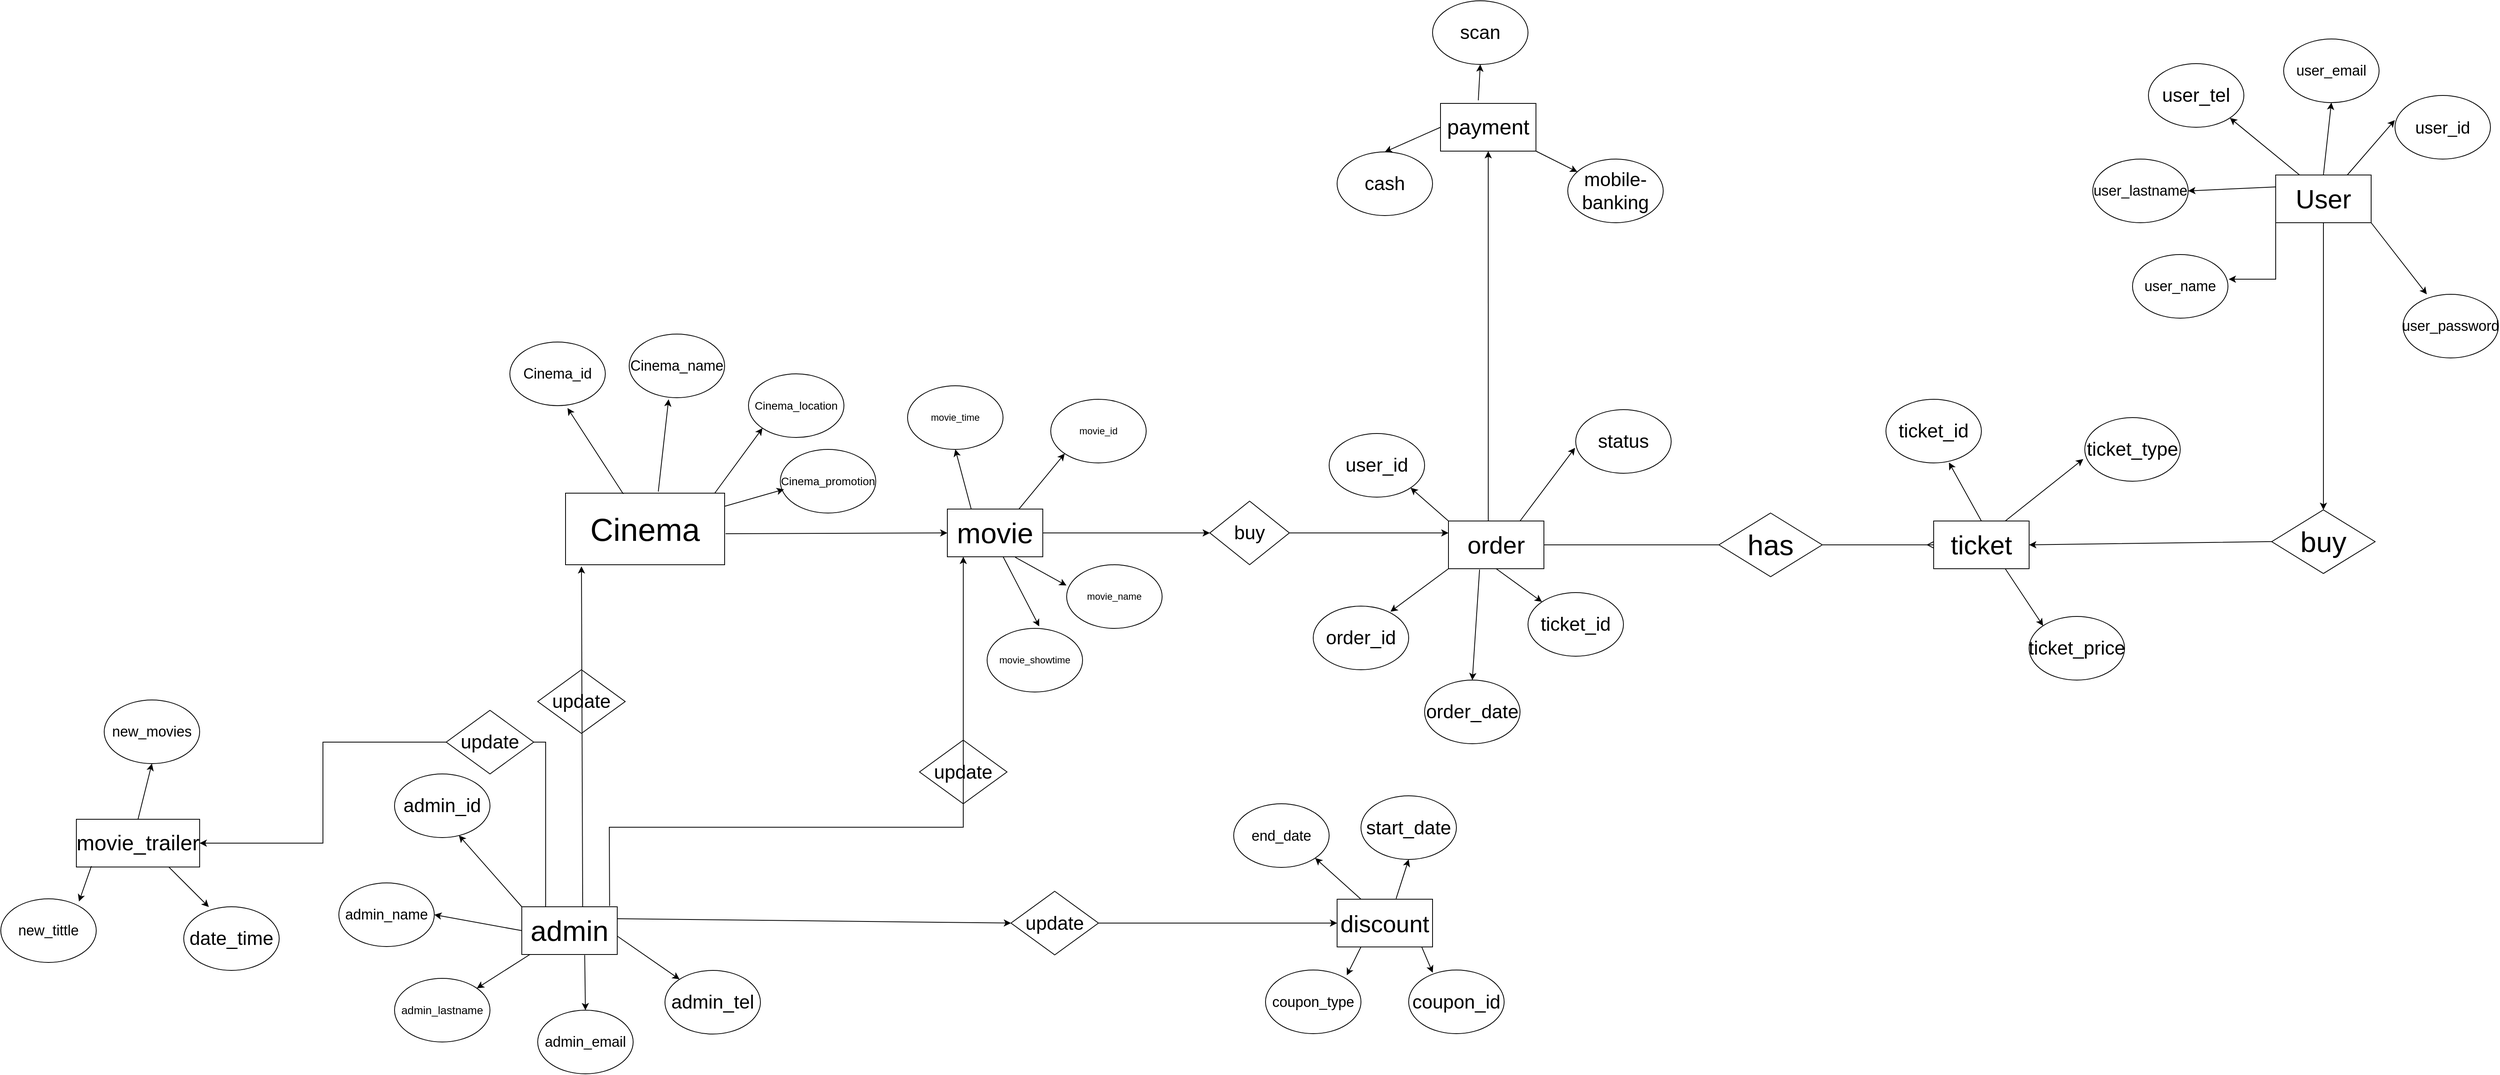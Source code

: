 <mxfile version="21.1.1" type="github">
  <diagram name="Page-1" id="Eb4JMOHM5LO05hsW5jEW">
    <mxGraphModel dx="3335" dy="1521" grid="1" gridSize="10" guides="1" tooltips="1" connect="1" arrows="1" fold="1" page="1" pageScale="1" pageWidth="1169" pageHeight="827" math="0" shadow="0">
      <root>
        <mxCell id="0" />
        <mxCell id="1" parent="0" />
        <mxCell id="aHzTUcXBhPAwV65jqaBN-1" value="&lt;font style=&quot;font-size: 40px;&quot;&gt;Cinema&lt;/font&gt;" style="rounded=0;whiteSpace=wrap;html=1;" parent="1" vertex="1">
          <mxGeometry x="-1290" y="300" width="200" height="90" as="geometry" />
        </mxCell>
        <mxCell id="aHzTUcXBhPAwV65jqaBN-5" value="&lt;font style=&quot;font-size: 14px;&quot;&gt;Cinema_location&lt;/font&gt;" style="ellipse;whiteSpace=wrap;html=1;" parent="1" vertex="1">
          <mxGeometry x="-1060" y="150" width="120" height="80" as="geometry" />
        </mxCell>
        <mxCell id="aHzTUcXBhPAwV65jqaBN-6" value="&lt;font style=&quot;font-size: 18px;&quot;&gt;Cinema_name&lt;/font&gt;" style="ellipse;whiteSpace=wrap;html=1;" parent="1" vertex="1">
          <mxGeometry x="-1210" y="100" width="120" height="80" as="geometry" />
        </mxCell>
        <mxCell id="aHzTUcXBhPAwV65jqaBN-7" value="&lt;font style=&quot;font-size: 18px;&quot;&gt;Cinema_id&lt;/font&gt;" style="ellipse;whiteSpace=wrap;html=1;" parent="1" vertex="1">
          <mxGeometry x="-1360" y="110" width="120" height="80" as="geometry" />
        </mxCell>
        <mxCell id="aHzTUcXBhPAwV65jqaBN-8" value="&lt;font style=&quot;font-size: 14px;&quot;&gt;Cinema_promotion&lt;/font&gt;" style="ellipse;whiteSpace=wrap;html=1;" parent="1" vertex="1">
          <mxGeometry x="-1020" y="245" width="120" height="80" as="geometry" />
        </mxCell>
        <mxCell id="aHzTUcXBhPAwV65jqaBN-13" value="" style="endArrow=classic;html=1;rounded=0;" parent="1" source="aHzTUcXBhPAwV65jqaBN-1" edge="1">
          <mxGeometry width="50" height="50" relative="1" as="geometry">
            <mxPoint x="-1230" y="330" as="sourcePoint" />
            <mxPoint x="-1015.456" y="295.27" as="targetPoint" />
          </mxGeometry>
        </mxCell>
        <mxCell id="aHzTUcXBhPAwV65jqaBN-14" value="" style="endArrow=classic;html=1;rounded=0;exitX=0.938;exitY=0;exitDx=0;exitDy=0;exitPerimeter=0;entryX=0;entryY=1;entryDx=0;entryDy=0;" parent="1" source="aHzTUcXBhPAwV65jqaBN-1" target="aHzTUcXBhPAwV65jqaBN-5" edge="1">
          <mxGeometry width="50" height="50" relative="1" as="geometry">
            <mxPoint x="-1080" y="327" as="sourcePoint" />
            <mxPoint x="-1005" y="306" as="targetPoint" />
          </mxGeometry>
        </mxCell>
        <mxCell id="aHzTUcXBhPAwV65jqaBN-15" value="" style="endArrow=classic;html=1;rounded=0;entryX=0.413;entryY=1.025;entryDx=0;entryDy=0;entryPerimeter=0;exitX=0.583;exitY=-0.022;exitDx=0;exitDy=0;exitPerimeter=0;" parent="1" source="aHzTUcXBhPAwV65jqaBN-1" target="aHzTUcXBhPAwV65jqaBN-6" edge="1">
          <mxGeometry width="50" height="50" relative="1" as="geometry">
            <mxPoint x="-1230" y="330" as="sourcePoint" />
            <mxPoint x="-1180" y="280" as="targetPoint" />
          </mxGeometry>
        </mxCell>
        <mxCell id="aHzTUcXBhPAwV65jqaBN-16" value="" style="endArrow=classic;html=1;rounded=0;entryX=0.604;entryY=1.038;entryDx=0;entryDy=0;entryPerimeter=0;exitX=0.363;exitY=0.011;exitDx=0;exitDy=0;exitPerimeter=0;" parent="1" source="aHzTUcXBhPAwV65jqaBN-1" target="aHzTUcXBhPAwV65jqaBN-7" edge="1">
          <mxGeometry width="50" height="50" relative="1" as="geometry">
            <mxPoint x="-1230" y="330" as="sourcePoint" />
            <mxPoint x="-1180" y="280" as="targetPoint" />
          </mxGeometry>
        </mxCell>
        <mxCell id="aHzTUcXBhPAwV65jqaBN-26" style="edgeStyle=orthogonalEdgeStyle;rounded=0;orthogonalLoop=1;jettySize=auto;html=1;exitX=0;exitY=1;exitDx=0;exitDy=0;entryX=1.008;entryY=0.387;entryDx=0;entryDy=0;entryPerimeter=0;" parent="1" source="aHzTUcXBhPAwV65jqaBN-17" target="aHzTUcXBhPAwV65jqaBN-20" edge="1">
          <mxGeometry relative="1" as="geometry" />
        </mxCell>
        <mxCell id="aHzTUcXBhPAwV65jqaBN-17" value="&lt;font style=&quot;font-size: 33px;&quot;&gt;User&lt;/font&gt;" style="whiteSpace=wrap;html=1;" parent="1" vertex="1">
          <mxGeometry x="860" y="-100" width="120" height="60" as="geometry" />
        </mxCell>
        <mxCell id="aHzTUcXBhPAwV65jqaBN-18" value="&lt;font style=&quot;font-size: 18px;&quot;&gt;user_password&lt;/font&gt;" style="ellipse;whiteSpace=wrap;html=1;" parent="1" vertex="1">
          <mxGeometry x="1020" y="50" width="120" height="80" as="geometry" />
        </mxCell>
        <mxCell id="aHzTUcXBhPAwV65jqaBN-19" value="&lt;font style=&quot;font-size: 18px;&quot;&gt;user_email&lt;/font&gt;" style="ellipse;whiteSpace=wrap;html=1;" parent="1" vertex="1">
          <mxGeometry x="870" y="-271" width="120" height="80" as="geometry" />
        </mxCell>
        <mxCell id="aHzTUcXBhPAwV65jqaBN-20" value="&lt;font style=&quot;font-size: 18px;&quot;&gt;user_name&lt;/font&gt;" style="ellipse;whiteSpace=wrap;html=1;" parent="1" vertex="1">
          <mxGeometry x="680" width="120" height="80" as="geometry" />
        </mxCell>
        <mxCell id="aHzTUcXBhPAwV65jqaBN-21" value="&lt;font style=&quot;font-size: 18px;&quot;&gt;user_lastname&lt;/font&gt;" style="ellipse;whiteSpace=wrap;html=1;" parent="1" vertex="1">
          <mxGeometry x="630" y="-120" width="120" height="80" as="geometry" />
        </mxCell>
        <mxCell id="aHzTUcXBhPAwV65jqaBN-22" value="&lt;font style=&quot;font-size: 24px;&quot;&gt;user_tel&lt;/font&gt;" style="ellipse;whiteSpace=wrap;html=1;" parent="1" vertex="1">
          <mxGeometry x="700" y="-240" width="120" height="80" as="geometry" />
        </mxCell>
        <mxCell id="aHzTUcXBhPAwV65jqaBN-23" value="&lt;font style=&quot;font-size: 21px;&quot;&gt;user_id&lt;/font&gt;" style="ellipse;whiteSpace=wrap;html=1;" parent="1" vertex="1">
          <mxGeometry x="1010" y="-200" width="120" height="80" as="geometry" />
        </mxCell>
        <mxCell id="aHzTUcXBhPAwV65jqaBN-24" value="" style="endArrow=classic;html=1;rounded=0;exitX=0.25;exitY=0;exitDx=0;exitDy=0;entryX=1;entryY=1;entryDx=0;entryDy=0;" parent="1" source="aHzTUcXBhPAwV65jqaBN-17" target="aHzTUcXBhPAwV65jqaBN-22" edge="1">
          <mxGeometry width="50" height="50" relative="1" as="geometry">
            <mxPoint x="1040" y="-10" as="sourcePoint" />
            <mxPoint x="1090" y="-60" as="targetPoint" />
          </mxGeometry>
        </mxCell>
        <mxCell id="aHzTUcXBhPAwV65jqaBN-25" value="" style="endArrow=classic;html=1;rounded=0;exitX=0;exitY=0.25;exitDx=0;exitDy=0;entryX=1;entryY=0.5;entryDx=0;entryDy=0;" parent="1" source="aHzTUcXBhPAwV65jqaBN-17" target="aHzTUcXBhPAwV65jqaBN-21" edge="1">
          <mxGeometry width="50" height="50" relative="1" as="geometry">
            <mxPoint x="1040" y="-10" as="sourcePoint" />
            <mxPoint x="1090" y="-60" as="targetPoint" />
          </mxGeometry>
        </mxCell>
        <mxCell id="aHzTUcXBhPAwV65jqaBN-28" value="" style="endArrow=classic;html=1;rounded=0;exitX=1;exitY=1;exitDx=0;exitDy=0;entryX=0.25;entryY=0;entryDx=0;entryDy=0;entryPerimeter=0;" parent="1" source="aHzTUcXBhPAwV65jqaBN-17" target="aHzTUcXBhPAwV65jqaBN-18" edge="1">
          <mxGeometry width="50" height="50" relative="1" as="geometry">
            <mxPoint x="1040" y="-10" as="sourcePoint" />
            <mxPoint x="1090" y="-60" as="targetPoint" />
          </mxGeometry>
        </mxCell>
        <mxCell id="aHzTUcXBhPAwV65jqaBN-29" value="" style="endArrow=classic;html=1;rounded=0;exitX=0.75;exitY=0;exitDx=0;exitDy=0;entryX=-0.002;entryY=0.387;entryDx=0;entryDy=0;entryPerimeter=0;" parent="1" source="aHzTUcXBhPAwV65jqaBN-17" target="aHzTUcXBhPAwV65jqaBN-23" edge="1">
          <mxGeometry width="50" height="50" relative="1" as="geometry">
            <mxPoint x="1040" y="-10" as="sourcePoint" />
            <mxPoint x="1090" y="-60" as="targetPoint" />
          </mxGeometry>
        </mxCell>
        <mxCell id="aHzTUcXBhPAwV65jqaBN-39" value="&lt;font style=&quot;font-size: 33px;&quot;&gt;ticket&lt;/font&gt;" style="whiteSpace=wrap;html=1;" parent="1" vertex="1">
          <mxGeometry x="430" y="335" width="120" height="60" as="geometry" />
        </mxCell>
        <mxCell id="aHzTUcXBhPAwV65jqaBN-40" value="&lt;font style=&quot;font-size: 24px;&quot;&gt;ticket_id&lt;/font&gt;" style="ellipse;whiteSpace=wrap;html=1;" parent="1" vertex="1">
          <mxGeometry x="370" y="182" width="120" height="80" as="geometry" />
        </mxCell>
        <mxCell id="aHzTUcXBhPAwV65jqaBN-41" value="&lt;font style=&quot;font-size: 24px;&quot;&gt;ticket_price&lt;/font&gt;" style="ellipse;whiteSpace=wrap;html=1;" parent="1" vertex="1">
          <mxGeometry x="550" y="455" width="120" height="80" as="geometry" />
        </mxCell>
        <mxCell id="aHzTUcXBhPAwV65jqaBN-42" value="&lt;font style=&quot;font-size: 24px;&quot;&gt;ticket_type&lt;/font&gt;" style="ellipse;whiteSpace=wrap;html=1;" parent="1" vertex="1">
          <mxGeometry x="620" y="205" width="120" height="80" as="geometry" />
        </mxCell>
        <mxCell id="aHzTUcXBhPAwV65jqaBN-44" value="" style="endArrow=classic;html=1;rounded=0;entryX=0.66;entryY=0.993;entryDx=0;entryDy=0;exitX=0.5;exitY=0;exitDx=0;exitDy=0;entryPerimeter=0;" parent="1" source="aHzTUcXBhPAwV65jqaBN-39" target="aHzTUcXBhPAwV65jqaBN-40" edge="1">
          <mxGeometry width="50" height="50" relative="1" as="geometry">
            <mxPoint x="460" y="405" as="sourcePoint" />
            <mxPoint x="510" y="355" as="targetPoint" />
          </mxGeometry>
        </mxCell>
        <mxCell id="aHzTUcXBhPAwV65jqaBN-45" value="" style="endArrow=classic;html=1;rounded=0;entryX=0;entryY=0;entryDx=0;entryDy=0;exitX=0.75;exitY=1;exitDx=0;exitDy=0;" parent="1" source="aHzTUcXBhPAwV65jqaBN-39" target="aHzTUcXBhPAwV65jqaBN-41" edge="1">
          <mxGeometry width="50" height="50" relative="1" as="geometry">
            <mxPoint x="460" y="405" as="sourcePoint" />
            <mxPoint x="510" y="355" as="targetPoint" />
          </mxGeometry>
        </mxCell>
        <mxCell id="aHzTUcXBhPAwV65jqaBN-46" value="" style="endArrow=classic;html=1;rounded=0;entryX=-0.016;entryY=0.652;entryDx=0;entryDy=0;entryPerimeter=0;exitX=0.75;exitY=0;exitDx=0;exitDy=0;" parent="1" source="aHzTUcXBhPAwV65jqaBN-39" target="aHzTUcXBhPAwV65jqaBN-42" edge="1">
          <mxGeometry width="50" height="50" relative="1" as="geometry">
            <mxPoint x="460" y="405" as="sourcePoint" />
            <mxPoint x="510" y="355" as="targetPoint" />
          </mxGeometry>
        </mxCell>
        <mxCell id="aHzTUcXBhPAwV65jqaBN-48" value="&lt;font style=&quot;font-size: 27px;&quot;&gt;movie_trailer&lt;/font&gt;" style="rounded=0;whiteSpace=wrap;html=1;" parent="1" vertex="1">
          <mxGeometry x="-1905" y="710" width="155" height="60" as="geometry" />
        </mxCell>
        <mxCell id="aHzTUcXBhPAwV65jqaBN-49" value="&lt;font style=&quot;font-size: 18px;&quot;&gt;new_movies&lt;/font&gt;" style="ellipse;whiteSpace=wrap;html=1;" parent="1" vertex="1">
          <mxGeometry x="-1870" y="560" width="120" height="80" as="geometry" />
        </mxCell>
        <mxCell id="aHzTUcXBhPAwV65jqaBN-50" value="&lt;font style=&quot;font-size: 18px;&quot;&gt;new_tittle&lt;/font&gt;" style="ellipse;whiteSpace=wrap;html=1;" parent="1" vertex="1">
          <mxGeometry x="-2000" y="810" width="120" height="80" as="geometry" />
        </mxCell>
        <mxCell id="aHzTUcXBhPAwV65jqaBN-54" value="&lt;font style=&quot;font-size: 24px;&quot;&gt;date_time&lt;/font&gt;" style="ellipse;whiteSpace=wrap;html=1;" parent="1" vertex="1">
          <mxGeometry x="-1770" y="820" width="120" height="80" as="geometry" />
        </mxCell>
        <mxCell id="aHzTUcXBhPAwV65jqaBN-55" value="" style="endArrow=classic;html=1;rounded=0;entryX=0.5;entryY=1;entryDx=0;entryDy=0;exitX=0.5;exitY=0;exitDx=0;exitDy=0;" parent="1" source="aHzTUcXBhPAwV65jqaBN-48" target="aHzTUcXBhPAwV65jqaBN-49" edge="1">
          <mxGeometry width="50" height="50" relative="1" as="geometry">
            <mxPoint x="-2000" y="760" as="sourcePoint" />
            <mxPoint x="-1950" y="710" as="targetPoint" />
          </mxGeometry>
        </mxCell>
        <mxCell id="aHzTUcXBhPAwV65jqaBN-56" value="" style="endArrow=classic;html=1;rounded=0;entryX=0.819;entryY=0.042;entryDx=0;entryDy=0;entryPerimeter=0;exitX=0.122;exitY=0.982;exitDx=0;exitDy=0;exitPerimeter=0;" parent="1" source="aHzTUcXBhPAwV65jqaBN-48" target="aHzTUcXBhPAwV65jqaBN-50" edge="1">
          <mxGeometry width="50" height="50" relative="1" as="geometry">
            <mxPoint x="-1860" y="780" as="sourcePoint" />
            <mxPoint x="-1950" y="710" as="targetPoint" />
          </mxGeometry>
        </mxCell>
        <mxCell id="aHzTUcXBhPAwV65jqaBN-57" value="" style="endArrow=classic;html=1;rounded=0;entryX=0.263;entryY=0.004;entryDx=0;entryDy=0;entryPerimeter=0;exitX=0.75;exitY=1;exitDx=0;exitDy=0;" parent="1" source="aHzTUcXBhPAwV65jqaBN-48" target="aHzTUcXBhPAwV65jqaBN-54" edge="1">
          <mxGeometry width="50" height="50" relative="1" as="geometry">
            <mxPoint x="-2000" y="760" as="sourcePoint" />
            <mxPoint x="-1940" y="700" as="targetPoint" />
          </mxGeometry>
        </mxCell>
        <mxCell id="aHzTUcXBhPAwV65jqaBN-58" value="&lt;font style=&quot;font-size: 27px;&quot;&gt;payment&lt;/font&gt;" style="whiteSpace=wrap;html=1;" parent="1" vertex="1">
          <mxGeometry x="-190" y="-190" width="120" height="60" as="geometry" />
        </mxCell>
        <mxCell id="aHzTUcXBhPAwV65jqaBN-59" value="&lt;font style=&quot;font-size: 24px;&quot;&gt;mobile-banking&lt;/font&gt;" style="ellipse;whiteSpace=wrap;html=1;" parent="1" vertex="1">
          <mxGeometry x="-30" y="-120" width="120" height="80" as="geometry" />
        </mxCell>
        <mxCell id="aHzTUcXBhPAwV65jqaBN-60" value="&lt;font style=&quot;font-size: 24px;&quot;&gt;cash&lt;/font&gt;" style="ellipse;whiteSpace=wrap;html=1;" parent="1" vertex="1">
          <mxGeometry x="-320" y="-129" width="120" height="80" as="geometry" />
        </mxCell>
        <mxCell id="aHzTUcXBhPAwV65jqaBN-61" value="&lt;font style=&quot;font-size: 24px;&quot;&gt;scan&lt;/font&gt;" style="ellipse;whiteSpace=wrap;html=1;" parent="1" vertex="1">
          <mxGeometry x="-200" y="-319" width="120" height="80" as="geometry" />
        </mxCell>
        <mxCell id="aHzTUcXBhPAwV65jqaBN-62" value="" style="endArrow=classic;html=1;rounded=0;entryX=0.5;entryY=1;entryDx=0;entryDy=0;exitX=0.396;exitY=-0.065;exitDx=0;exitDy=0;exitPerimeter=0;" parent="1" source="aHzTUcXBhPAwV65jqaBN-58" target="aHzTUcXBhPAwV65jqaBN-61" edge="1">
          <mxGeometry width="50" height="50" relative="1" as="geometry">
            <mxPoint x="-170" y="-210" as="sourcePoint" />
            <mxPoint x="-120" y="-260" as="targetPoint" />
          </mxGeometry>
        </mxCell>
        <mxCell id="aHzTUcXBhPAwV65jqaBN-63" value="" style="endArrow=classic;html=1;rounded=0;entryX=0.5;entryY=0;entryDx=0;entryDy=0;exitX=0;exitY=0.5;exitDx=0;exitDy=0;" parent="1" source="aHzTUcXBhPAwV65jqaBN-58" target="aHzTUcXBhPAwV65jqaBN-60" edge="1">
          <mxGeometry width="50" height="50" relative="1" as="geometry">
            <mxPoint x="-250" y="-169" as="sourcePoint" />
            <mxPoint x="-358" y="-177" as="targetPoint" />
          </mxGeometry>
        </mxCell>
        <mxCell id="aHzTUcXBhPAwV65jqaBN-64" value="" style="endArrow=classic;html=1;rounded=0;exitX=1;exitY=1;exitDx=0;exitDy=0;" parent="1" source="aHzTUcXBhPAwV65jqaBN-58" target="aHzTUcXBhPAwV65jqaBN-59" edge="1">
          <mxGeometry width="50" height="50" relative="1" as="geometry">
            <mxPoint x="-170" y="-140" as="sourcePoint" />
            <mxPoint x="-228" y="-128" as="targetPoint" />
          </mxGeometry>
        </mxCell>
        <mxCell id="aHzTUcXBhPAwV65jqaBN-65" value="&lt;font style=&quot;font-size: 31px;&quot;&gt;order&lt;/font&gt;" style="whiteSpace=wrap;html=1;" parent="1" vertex="1">
          <mxGeometry x="-180" y="335" width="120" height="60" as="geometry" />
        </mxCell>
        <mxCell id="aHzTUcXBhPAwV65jqaBN-66" value="&lt;font style=&quot;font-size: 24px;&quot;&gt;user_id&lt;/font&gt;" style="ellipse;whiteSpace=wrap;html=1;" parent="1" vertex="1">
          <mxGeometry x="-330" y="225" width="120" height="80" as="geometry" />
        </mxCell>
        <mxCell id="aHzTUcXBhPAwV65jqaBN-67" value="&lt;font style=&quot;font-size: 24px;&quot;&gt;order_id&lt;/font&gt;" style="ellipse;whiteSpace=wrap;html=1;" parent="1" vertex="1">
          <mxGeometry x="-350" y="441.98" width="120" height="80" as="geometry" />
        </mxCell>
        <mxCell id="aHzTUcXBhPAwV65jqaBN-68" value="&lt;font style=&quot;font-size: 24px;&quot;&gt;order_date&lt;/font&gt;" style="ellipse;whiteSpace=wrap;html=1;" parent="1" vertex="1">
          <mxGeometry x="-210" y="535" width="120" height="80" as="geometry" />
        </mxCell>
        <mxCell id="aHzTUcXBhPAwV65jqaBN-69" value="&lt;font style=&quot;font-size: 24px;&quot;&gt;ticket_id&lt;/font&gt;" style="ellipse;whiteSpace=wrap;html=1;" parent="1" vertex="1">
          <mxGeometry x="-80" y="425" width="120" height="80" as="geometry" />
        </mxCell>
        <mxCell id="aHzTUcXBhPAwV65jqaBN-70" value="&lt;font style=&quot;font-size: 24px;&quot;&gt;status&lt;/font&gt;" style="ellipse;whiteSpace=wrap;html=1;" parent="1" vertex="1">
          <mxGeometry x="-20" y="195" width="120" height="80" as="geometry" />
        </mxCell>
        <mxCell id="aHzTUcXBhPAwV65jqaBN-71" value="" style="endArrow=classic;html=1;rounded=0;entryX=1;entryY=1;entryDx=0;entryDy=0;exitX=0;exitY=0;exitDx=0;exitDy=0;" parent="1" source="aHzTUcXBhPAwV65jqaBN-65" target="aHzTUcXBhPAwV65jqaBN-66" edge="1">
          <mxGeometry width="50" height="50" relative="1" as="geometry">
            <mxPoint x="-320" y="305" as="sourcePoint" />
            <mxPoint x="-270" y="255" as="targetPoint" />
          </mxGeometry>
        </mxCell>
        <mxCell id="aHzTUcXBhPAwV65jqaBN-74" value="" style="endArrow=classic;html=1;rounded=0;entryX=0.809;entryY=0.088;entryDx=0;entryDy=0;exitX=0;exitY=1;exitDx=0;exitDy=0;entryPerimeter=0;" parent="1" source="aHzTUcXBhPAwV65jqaBN-65" target="aHzTUcXBhPAwV65jqaBN-67" edge="1">
          <mxGeometry width="50" height="50" relative="1" as="geometry">
            <mxPoint x="-150" y="365" as="sourcePoint" />
            <mxPoint x="-198" y="323" as="targetPoint" />
          </mxGeometry>
        </mxCell>
        <mxCell id="aHzTUcXBhPAwV65jqaBN-75" value="" style="endArrow=classic;html=1;rounded=0;entryX=0;entryY=0;entryDx=0;entryDy=0;exitX=0.5;exitY=1;exitDx=0;exitDy=0;" parent="1" source="aHzTUcXBhPAwV65jqaBN-65" target="aHzTUcXBhPAwV65jqaBN-69" edge="1">
          <mxGeometry width="50" height="50" relative="1" as="geometry">
            <mxPoint x="-320" y="305" as="sourcePoint" />
            <mxPoint x="-270" y="255" as="targetPoint" />
          </mxGeometry>
        </mxCell>
        <mxCell id="aHzTUcXBhPAwV65jqaBN-76" value="" style="endArrow=classic;html=1;rounded=0;exitX=0.326;exitY=1.018;exitDx=0;exitDy=0;exitPerimeter=0;entryX=0.5;entryY=0;entryDx=0;entryDy=0;" parent="1" source="aHzTUcXBhPAwV65jqaBN-65" target="aHzTUcXBhPAwV65jqaBN-68" edge="1">
          <mxGeometry width="50" height="50" relative="1" as="geometry">
            <mxPoint x="-180" y="395" as="sourcePoint" />
            <mxPoint x="-150" y="530" as="targetPoint" />
          </mxGeometry>
        </mxCell>
        <mxCell id="aHzTUcXBhPAwV65jqaBN-77" value="" style="endArrow=classic;html=1;rounded=0;entryX=-0.007;entryY=0.6;entryDx=0;entryDy=0;entryPerimeter=0;exitX=0.75;exitY=0;exitDx=0;exitDy=0;" parent="1" source="aHzTUcXBhPAwV65jqaBN-65" target="aHzTUcXBhPAwV65jqaBN-70" edge="1">
          <mxGeometry width="50" height="50" relative="1" as="geometry">
            <mxPoint x="-180" y="395" as="sourcePoint" />
            <mxPoint x="-130" y="345" as="targetPoint" />
          </mxGeometry>
        </mxCell>
        <mxCell id="aHzTUcXBhPAwV65jqaBN-81" value="" style="edgeStyle=entityRelationEdgeStyle;fontSize=12;html=1;endArrow=ERmany;rounded=0;exitX=1;exitY=0.5;exitDx=0;exitDy=0;entryX=0;entryY=0.5;entryDx=0;entryDy=0;" parent="1" source="aHzTUcXBhPAwV65jqaBN-65" target="aHzTUcXBhPAwV65jqaBN-39" edge="1">
          <mxGeometry width="100" height="100" relative="1" as="geometry">
            <mxPoint x="140" y="455" as="sourcePoint" />
            <mxPoint x="240" y="355" as="targetPoint" />
          </mxGeometry>
        </mxCell>
        <mxCell id="aHzTUcXBhPAwV65jqaBN-87" value="&lt;font style=&quot;font-size: 24px;&quot;&gt;buy&lt;/font&gt;" style="rhombus;whiteSpace=wrap;html=1;" parent="1" vertex="1">
          <mxGeometry x="-480" y="310" width="100" height="80" as="geometry" />
        </mxCell>
        <mxCell id="aHzTUcXBhPAwV65jqaBN-89" value="" style="endArrow=classic;html=1;rounded=0;exitX=1;exitY=0.5;exitDx=0;exitDy=0;entryX=0;entryY=0.25;entryDx=0;entryDy=0;" parent="1" source="aHzTUcXBhPAwV65jqaBN-87" target="aHzTUcXBhPAwV65jqaBN-65" edge="1">
          <mxGeometry width="50" height="50" relative="1" as="geometry">
            <mxPoint x="-260" y="402" as="sourcePoint" />
            <mxPoint x="-210" y="352" as="targetPoint" />
          </mxGeometry>
        </mxCell>
        <mxCell id="aHzTUcXBhPAwV65jqaBN-92" value="&lt;font style=&quot;font-size: 36px;&quot;&gt;has&lt;/font&gt;" style="rhombus;whiteSpace=wrap;html=1;" parent="1" vertex="1">
          <mxGeometry x="160" y="325" width="130" height="80" as="geometry" />
        </mxCell>
        <mxCell id="aHzTUcXBhPAwV65jqaBN-93" value="&lt;font style=&quot;font-size: 36px;&quot;&gt;admin&lt;/font&gt;" style="whiteSpace=wrap;html=1;" parent="1" vertex="1">
          <mxGeometry x="-1345" y="820" width="120" height="60" as="geometry" />
        </mxCell>
        <mxCell id="aHzTUcXBhPAwV65jqaBN-94" value="&lt;font style=&quot;font-size: 14px;&quot;&gt;admin_lastname&lt;/font&gt;" style="ellipse;whiteSpace=wrap;html=1;" parent="1" vertex="1">
          <mxGeometry x="-1505" y="910" width="120" height="80" as="geometry" />
        </mxCell>
        <mxCell id="aHzTUcXBhPAwV65jqaBN-95" value="&lt;font style=&quot;font-size: 18px;&quot;&gt;admin_email&lt;/font&gt;" style="ellipse;whiteSpace=wrap;html=1;" parent="1" vertex="1">
          <mxGeometry x="-1325" y="950" width="120" height="80" as="geometry" />
        </mxCell>
        <mxCell id="aHzTUcXBhPAwV65jqaBN-96" value="&lt;font style=&quot;font-size: 18px;&quot;&gt;admin_name&lt;/font&gt;" style="ellipse;whiteSpace=wrap;html=1;" parent="1" vertex="1">
          <mxGeometry x="-1575" y="790" width="120" height="80" as="geometry" />
        </mxCell>
        <mxCell id="aHzTUcXBhPAwV65jqaBN-97" value="&lt;font style=&quot;font-size: 24px;&quot;&gt;admin_tel&lt;/font&gt;" style="ellipse;whiteSpace=wrap;html=1;" parent="1" vertex="1">
          <mxGeometry x="-1165" y="900" width="120" height="80" as="geometry" />
        </mxCell>
        <mxCell id="aHzTUcXBhPAwV65jqaBN-98" value="&lt;font style=&quot;font-size: 24px;&quot;&gt;admin_id&lt;/font&gt;" style="ellipse;whiteSpace=wrap;html=1;" parent="1" vertex="1">
          <mxGeometry x="-1505" y="653" width="120" height="80" as="geometry" />
        </mxCell>
        <mxCell id="aHzTUcXBhPAwV65jqaBN-99" value="" style="endArrow=classic;html=1;rounded=0;entryX=0.674;entryY=0.965;entryDx=0;entryDy=0;exitX=0;exitY=0;exitDx=0;exitDy=0;entryPerimeter=0;" parent="1" source="aHzTUcXBhPAwV65jqaBN-93" target="aHzTUcXBhPAwV65jqaBN-98" edge="1">
          <mxGeometry width="50" height="50" relative="1" as="geometry">
            <mxPoint x="-1165" y="790" as="sourcePoint" />
            <mxPoint x="-1115" y="740" as="targetPoint" />
          </mxGeometry>
        </mxCell>
        <mxCell id="aHzTUcXBhPAwV65jqaBN-100" value="" style="endArrow=classic;html=1;rounded=0;exitX=1;exitY=0.615;exitDx=0;exitDy=0;exitPerimeter=0;" parent="1" source="aHzTUcXBhPAwV65jqaBN-93" target="aHzTUcXBhPAwV65jqaBN-97" edge="1">
          <mxGeometry width="50" height="50" relative="1" as="geometry">
            <mxPoint x="-1215" y="845" as="sourcePoint" />
            <mxPoint x="-1105" y="840" as="targetPoint" />
          </mxGeometry>
        </mxCell>
        <mxCell id="aHzTUcXBhPAwV65jqaBN-101" value="" style="endArrow=classic;html=1;rounded=0;entryX=0.5;entryY=0;entryDx=0;entryDy=0;exitX=0.659;exitY=1.012;exitDx=0;exitDy=0;exitPerimeter=0;" parent="1" source="aHzTUcXBhPAwV65jqaBN-93" target="aHzTUcXBhPAwV65jqaBN-95" edge="1">
          <mxGeometry width="50" height="50" relative="1" as="geometry">
            <mxPoint x="-1165" y="790" as="sourcePoint" />
            <mxPoint x="-1115" y="740" as="targetPoint" />
          </mxGeometry>
        </mxCell>
        <mxCell id="aHzTUcXBhPAwV65jqaBN-102" value="" style="endArrow=classic;html=1;rounded=0;exitX=0.088;exitY=0.996;exitDx=0;exitDy=0;exitPerimeter=0;" parent="1" source="aHzTUcXBhPAwV65jqaBN-93" target="aHzTUcXBhPAwV65jqaBN-94" edge="1">
          <mxGeometry width="50" height="50" relative="1" as="geometry">
            <mxPoint x="-1165" y="790" as="sourcePoint" />
            <mxPoint x="-1115" y="740" as="targetPoint" />
          </mxGeometry>
        </mxCell>
        <mxCell id="aHzTUcXBhPAwV65jqaBN-103" value="" style="endArrow=classic;html=1;rounded=0;entryX=1;entryY=0.5;entryDx=0;entryDy=0;exitX=0;exitY=0.5;exitDx=0;exitDy=0;" parent="1" source="aHzTUcXBhPAwV65jqaBN-93" target="aHzTUcXBhPAwV65jqaBN-96" edge="1">
          <mxGeometry width="50" height="50" relative="1" as="geometry">
            <mxPoint x="-1165" y="790" as="sourcePoint" />
            <mxPoint x="-1115" y="740" as="targetPoint" />
          </mxGeometry>
        </mxCell>
        <mxCell id="aHzTUcXBhPAwV65jqaBN-104" value="" style="endArrow=classic;html=1;rounded=0;entryX=1;entryY=0.5;entryDx=0;entryDy=0;exitX=0.25;exitY=0;exitDx=0;exitDy=0;" parent="1" source="aHzTUcXBhPAwV65jqaBN-93" target="aHzTUcXBhPAwV65jqaBN-48" edge="1">
          <mxGeometry width="50" height="50" relative="1" as="geometry">
            <mxPoint x="-1045" y="653" as="sourcePoint" />
            <mxPoint x="-995" y="603" as="targetPoint" />
            <Array as="points">
              <mxPoint x="-1315" y="613" />
              <mxPoint x="-1595" y="613" />
              <mxPoint x="-1595" y="740" />
            </Array>
          </mxGeometry>
        </mxCell>
        <mxCell id="aHzTUcXBhPAwV65jqaBN-106" value="&lt;font style=&quot;font-size: 24px;&quot;&gt;update&lt;/font&gt;" style="rhombus;whiteSpace=wrap;html=1;" parent="1" vertex="1">
          <mxGeometry x="-1440" y="573" width="110" height="80" as="geometry" />
        </mxCell>
        <mxCell id="wA279mt4gQ892ym-PbaM-1" value="&lt;font style=&quot;font-size: 30px;&quot;&gt;discount&lt;/font&gt;" style="whiteSpace=wrap;html=1;" vertex="1" parent="1">
          <mxGeometry x="-320" y="810.5" width="120" height="60" as="geometry" />
        </mxCell>
        <mxCell id="wA279mt4gQ892ym-PbaM-2" value="&lt;font style=&quot;font-size: 18px;&quot;&gt;end_date&lt;/font&gt;" style="ellipse;whiteSpace=wrap;html=1;" vertex="1" parent="1">
          <mxGeometry x="-450" y="690.5" width="120" height="80" as="geometry" />
        </mxCell>
        <mxCell id="wA279mt4gQ892ym-PbaM-3" value="&lt;font style=&quot;font-size: 24px;&quot;&gt;start_date&lt;/font&gt;" style="ellipse;whiteSpace=wrap;html=1;" vertex="1" parent="1">
          <mxGeometry x="-290" y="680.5" width="120" height="80" as="geometry" />
        </mxCell>
        <mxCell id="wA279mt4gQ892ym-PbaM-4" value="&lt;font style=&quot;font-size: 18px;&quot;&gt;coupon_type&lt;/font&gt;" style="ellipse;whiteSpace=wrap;html=1;" vertex="1" parent="1">
          <mxGeometry x="-410" y="899.5" width="120" height="80" as="geometry" />
        </mxCell>
        <mxCell id="wA279mt4gQ892ym-PbaM-5" value="&lt;font style=&quot;font-size: 24px;&quot;&gt;coupon_id&lt;/font&gt;" style="ellipse;whiteSpace=wrap;html=1;" vertex="1" parent="1">
          <mxGeometry x="-230" y="899.5" width="120" height="80" as="geometry" />
        </mxCell>
        <mxCell id="wA279mt4gQ892ym-PbaM-6" value="" style="endArrow=classic;html=1;rounded=0;entryX=0.5;entryY=1;entryDx=0;entryDy=0;exitX=0.618;exitY=-0.011;exitDx=0;exitDy=0;exitPerimeter=0;" edge="1" parent="1" source="wA279mt4gQ892ym-PbaM-1" target="wA279mt4gQ892ym-PbaM-3">
          <mxGeometry width="50" height="50" relative="1" as="geometry">
            <mxPoint x="-180" y="880.5" as="sourcePoint" />
            <mxPoint x="-130" y="830.5" as="targetPoint" />
          </mxGeometry>
        </mxCell>
        <mxCell id="wA279mt4gQ892ym-PbaM-7" value="" style="endArrow=classic;html=1;rounded=0;entryX=1;entryY=1;entryDx=0;entryDy=0;exitX=0.25;exitY=0;exitDx=0;exitDy=0;" edge="1" parent="1" source="wA279mt4gQ892ym-PbaM-1" target="wA279mt4gQ892ym-PbaM-2">
          <mxGeometry width="50" height="50" relative="1" as="geometry">
            <mxPoint x="-180" y="880.5" as="sourcePoint" />
            <mxPoint x="-130" y="830.5" as="targetPoint" />
          </mxGeometry>
        </mxCell>
        <mxCell id="wA279mt4gQ892ym-PbaM-8" value="" style="endArrow=classic;html=1;rounded=0;entryX=0.852;entryY=0.083;entryDx=0;entryDy=0;exitX=0.25;exitY=1;exitDx=0;exitDy=0;entryPerimeter=0;" edge="1" parent="1" source="wA279mt4gQ892ym-PbaM-1" target="wA279mt4gQ892ym-PbaM-4">
          <mxGeometry width="50" height="50" relative="1" as="geometry">
            <mxPoint x="-180" y="880.5" as="sourcePoint" />
            <mxPoint x="-130" y="830.5" as="targetPoint" />
          </mxGeometry>
        </mxCell>
        <mxCell id="wA279mt4gQ892ym-PbaM-9" value="" style="endArrow=classic;html=1;rounded=0;entryX=0.252;entryY=0.043;entryDx=0;entryDy=0;exitX=0.888;exitY=1.007;exitDx=0;exitDy=0;exitPerimeter=0;entryPerimeter=0;" edge="1" parent="1" source="wA279mt4gQ892ym-PbaM-1" target="wA279mt4gQ892ym-PbaM-5">
          <mxGeometry width="50" height="50" relative="1" as="geometry">
            <mxPoint x="-180" y="880.5" as="sourcePoint" />
            <mxPoint x="-130" y="830.5" as="targetPoint" />
          </mxGeometry>
        </mxCell>
        <mxCell id="wA279mt4gQ892ym-PbaM-10" value="" style="endArrow=classic;html=1;rounded=0;exitX=1;exitY=0.5;exitDx=0;exitDy=0;entryX=0;entryY=0.5;entryDx=0;entryDy=0;" edge="1" parent="1" source="wA279mt4gQ892ym-PbaM-11" target="wA279mt4gQ892ym-PbaM-1">
          <mxGeometry width="50" height="50" relative="1" as="geometry">
            <mxPoint x="-740" y="921.5" as="sourcePoint" />
            <mxPoint x="-690" y="871.5" as="targetPoint" />
          </mxGeometry>
        </mxCell>
        <mxCell id="wA279mt4gQ892ym-PbaM-12" value="" style="endArrow=classic;html=1;rounded=0;exitX=1;exitY=0.25;exitDx=0;exitDy=0;entryX=0;entryY=0.5;entryDx=0;entryDy=0;" edge="1" parent="1" source="aHzTUcXBhPAwV65jqaBN-93" target="wA279mt4gQ892ym-PbaM-11">
          <mxGeometry width="50" height="50" relative="1" as="geometry">
            <mxPoint x="-590" y="872" as="sourcePoint" />
            <mxPoint x="70" y="820" as="targetPoint" />
          </mxGeometry>
        </mxCell>
        <mxCell id="wA279mt4gQ892ym-PbaM-11" value="&lt;font style=&quot;font-size: 24px;&quot;&gt;update&lt;/font&gt;" style="rhombus;whiteSpace=wrap;html=1;" vertex="1" parent="1">
          <mxGeometry x="-730" y="800.5" width="110" height="80" as="geometry" />
        </mxCell>
        <mxCell id="wA279mt4gQ892ym-PbaM-14" value="&lt;font style=&quot;font-size: 36px;&quot;&gt;movie&lt;/font&gt;" style="rounded=0;whiteSpace=wrap;html=1;" vertex="1" parent="1">
          <mxGeometry x="-810" y="320" width="120" height="60" as="geometry" />
        </mxCell>
        <mxCell id="wA279mt4gQ892ym-PbaM-15" value="movie_time" style="ellipse;whiteSpace=wrap;html=1;" vertex="1" parent="1">
          <mxGeometry x="-860" y="165" width="120" height="80" as="geometry" />
        </mxCell>
        <mxCell id="wA279mt4gQ892ym-PbaM-16" value="movie_id" style="ellipse;whiteSpace=wrap;html=1;" vertex="1" parent="1">
          <mxGeometry x="-680" y="182" width="120" height="80" as="geometry" />
        </mxCell>
        <mxCell id="wA279mt4gQ892ym-PbaM-17" value="movie_name" style="ellipse;whiteSpace=wrap;html=1;" vertex="1" parent="1">
          <mxGeometry x="-660" y="390" width="120" height="80" as="geometry" />
        </mxCell>
        <mxCell id="wA279mt4gQ892ym-PbaM-18" value="movie_showtime" style="ellipse;whiteSpace=wrap;html=1;" vertex="1" parent="1">
          <mxGeometry x="-760" y="470" width="120" height="80" as="geometry" />
        </mxCell>
        <mxCell id="wA279mt4gQ892ym-PbaM-19" value="" style="endArrow=classic;html=1;rounded=0;exitX=1.006;exitY=0.567;exitDx=0;exitDy=0;entryX=0;entryY=0.5;entryDx=0;entryDy=0;exitPerimeter=0;" edge="1" parent="1" source="aHzTUcXBhPAwV65jqaBN-1" target="wA279mt4gQ892ym-PbaM-14">
          <mxGeometry width="50" height="50" relative="1" as="geometry">
            <mxPoint x="-450" y="790" as="sourcePoint" />
            <mxPoint x="-400" y="740" as="targetPoint" />
          </mxGeometry>
        </mxCell>
        <mxCell id="wA279mt4gQ892ym-PbaM-20" value="" style="endArrow=classic;html=1;rounded=0;entryX=0;entryY=0.5;entryDx=0;entryDy=0;exitX=1;exitY=0.5;exitDx=0;exitDy=0;" edge="1" parent="1" source="wA279mt4gQ892ym-PbaM-14" target="aHzTUcXBhPAwV65jqaBN-87">
          <mxGeometry width="50" height="50" relative="1" as="geometry">
            <mxPoint x="-730" y="520" as="sourcePoint" />
            <mxPoint x="-680" y="470" as="targetPoint" />
          </mxGeometry>
        </mxCell>
        <mxCell id="wA279mt4gQ892ym-PbaM-21" value="" style="endArrow=classic;html=1;rounded=0;exitX=0.25;exitY=0;exitDx=0;exitDy=0;entryX=0.5;entryY=1;entryDx=0;entryDy=0;" edge="1" parent="1" source="wA279mt4gQ892ym-PbaM-14" target="wA279mt4gQ892ym-PbaM-15">
          <mxGeometry width="50" height="50" relative="1" as="geometry">
            <mxPoint x="-730" y="440" as="sourcePoint" />
            <mxPoint x="-680" y="390" as="targetPoint" />
          </mxGeometry>
        </mxCell>
        <mxCell id="wA279mt4gQ892ym-PbaM-22" value="" style="endArrow=classic;html=1;rounded=0;entryX=0;entryY=1;entryDx=0;entryDy=0;exitX=0.75;exitY=0;exitDx=0;exitDy=0;" edge="1" parent="1" source="wA279mt4gQ892ym-PbaM-14" target="wA279mt4gQ892ym-PbaM-16">
          <mxGeometry width="50" height="50" relative="1" as="geometry">
            <mxPoint x="-730" y="440" as="sourcePoint" />
            <mxPoint x="-680" y="390" as="targetPoint" />
          </mxGeometry>
        </mxCell>
        <mxCell id="wA279mt4gQ892ym-PbaM-23" value="" style="endArrow=classic;html=1;rounded=0;entryX=-0.002;entryY=0.326;entryDx=0;entryDy=0;entryPerimeter=0;exitX=0.711;exitY=1.01;exitDx=0;exitDy=0;exitPerimeter=0;" edge="1" parent="1" source="wA279mt4gQ892ym-PbaM-14" target="wA279mt4gQ892ym-PbaM-17">
          <mxGeometry width="50" height="50" relative="1" as="geometry">
            <mxPoint x="-730" y="440" as="sourcePoint" />
            <mxPoint x="-680" y="390" as="targetPoint" />
          </mxGeometry>
        </mxCell>
        <mxCell id="wA279mt4gQ892ym-PbaM-24" value="" style="endArrow=classic;html=1;rounded=0;exitX=0.584;exitY=0.998;exitDx=0;exitDy=0;entryX=0.546;entryY=-0.031;entryDx=0;entryDy=0;entryPerimeter=0;exitPerimeter=0;" edge="1" parent="1" source="wA279mt4gQ892ym-PbaM-14" target="wA279mt4gQ892ym-PbaM-18">
          <mxGeometry width="50" height="50" relative="1" as="geometry">
            <mxPoint x="-730" y="440" as="sourcePoint" />
            <mxPoint x="-680" y="390" as="targetPoint" />
          </mxGeometry>
        </mxCell>
        <mxCell id="wA279mt4gQ892ym-PbaM-25" value="" style="endArrow=classic;html=1;rounded=0;entryX=0.5;entryY=1;entryDx=0;entryDy=0;exitX=0.417;exitY=0.004;exitDx=0;exitDy=0;exitPerimeter=0;" edge="1" parent="1" source="aHzTUcXBhPAwV65jqaBN-65" target="aHzTUcXBhPAwV65jqaBN-58">
          <mxGeometry width="50" height="50" relative="1" as="geometry">
            <mxPoint x="-260" y="80" as="sourcePoint" />
            <mxPoint x="-210" y="30" as="targetPoint" />
          </mxGeometry>
        </mxCell>
        <mxCell id="wA279mt4gQ892ym-PbaM-26" value="" style="endArrow=classic;html=1;rounded=0;entryX=0.5;entryY=1;entryDx=0;entryDy=0;exitX=0.5;exitY=0;exitDx=0;exitDy=0;" edge="1" parent="1" source="aHzTUcXBhPAwV65jqaBN-17" target="aHzTUcXBhPAwV65jqaBN-19">
          <mxGeometry width="50" height="50" relative="1" as="geometry">
            <mxPoint x="800" y="70" as="sourcePoint" />
            <mxPoint x="850" y="20" as="targetPoint" />
          </mxGeometry>
        </mxCell>
        <mxCell id="wA279mt4gQ892ym-PbaM-27" value="" style="endArrow=classic;html=1;rounded=0;entryX=1;entryY=0.5;entryDx=0;entryDy=0;exitX=0.5;exitY=1;exitDx=0;exitDy=0;" edge="1" parent="1" source="wA279mt4gQ892ym-PbaM-33" target="aHzTUcXBhPAwV65jqaBN-39">
          <mxGeometry width="50" height="50" relative="1" as="geometry">
            <mxPoint x="760" y="220" as="sourcePoint" />
            <mxPoint x="810" y="170" as="targetPoint" />
            <Array as="points">
              <mxPoint x="920" y="360" />
            </Array>
          </mxGeometry>
        </mxCell>
        <mxCell id="wA279mt4gQ892ym-PbaM-28" value="&lt;font style=&quot;font-size: 24px;&quot;&gt;update&lt;/font&gt;" style="rhombus;whiteSpace=wrap;html=1;" vertex="1" parent="1">
          <mxGeometry x="-1325" y="521.98" width="110" height="80" as="geometry" />
        </mxCell>
        <mxCell id="wA279mt4gQ892ym-PbaM-29" value="&lt;font style=&quot;font-size: 24px;&quot;&gt;update&lt;/font&gt;" style="rhombus;whiteSpace=wrap;html=1;" vertex="1" parent="1">
          <mxGeometry x="-845" y="610.5" width="110" height="80" as="geometry" />
        </mxCell>
        <mxCell id="wA279mt4gQ892ym-PbaM-30" value="" style="endArrow=classic;html=1;rounded=0;exitX=0.888;exitY=-0.033;exitDx=0;exitDy=0;exitPerimeter=0;entryX=0.25;entryY=1;entryDx=0;entryDy=0;" edge="1" parent="1">
          <mxGeometry width="50" height="50" relative="1" as="geometry">
            <mxPoint x="-1268.44" y="820" as="sourcePoint" />
            <mxPoint x="-1270" y="391.98" as="targetPoint" />
          </mxGeometry>
        </mxCell>
        <mxCell id="wA279mt4gQ892ym-PbaM-32" value="" style="endArrow=classic;html=1;rounded=0;entryX=0.167;entryY=1;entryDx=0;entryDy=0;entryPerimeter=0;exitX=0.92;exitY=-0.017;exitDx=0;exitDy=0;exitPerimeter=0;" edge="1" parent="1" source="aHzTUcXBhPAwV65jqaBN-93" target="wA279mt4gQ892ym-PbaM-14">
          <mxGeometry width="50" height="50" relative="1" as="geometry">
            <mxPoint x="-1030" y="670" as="sourcePoint" />
            <mxPoint x="-920" y="370" as="targetPoint" />
            <Array as="points">
              <mxPoint x="-1235" y="720" />
              <mxPoint x="-920" y="720" />
              <mxPoint x="-790" y="720" />
            </Array>
          </mxGeometry>
        </mxCell>
        <mxCell id="wA279mt4gQ892ym-PbaM-34" value="" style="endArrow=classic;html=1;rounded=0;entryX=0.5;entryY=0;entryDx=0;entryDy=0;exitX=0.5;exitY=1;exitDx=0;exitDy=0;" edge="1" parent="1" source="aHzTUcXBhPAwV65jqaBN-17" target="wA279mt4gQ892ym-PbaM-33">
          <mxGeometry width="50" height="50" relative="1" as="geometry">
            <mxPoint x="920" y="-40" as="sourcePoint" />
            <mxPoint x="550" y="365" as="targetPoint" />
            <Array as="points" />
          </mxGeometry>
        </mxCell>
        <mxCell id="wA279mt4gQ892ym-PbaM-33" value="&lt;font style=&quot;font-size: 36px;&quot;&gt;buy&lt;/font&gt;" style="rhombus;whiteSpace=wrap;html=1;" vertex="1" parent="1">
          <mxGeometry x="855" y="321" width="130" height="80" as="geometry" />
        </mxCell>
      </root>
    </mxGraphModel>
  </diagram>
</mxfile>
